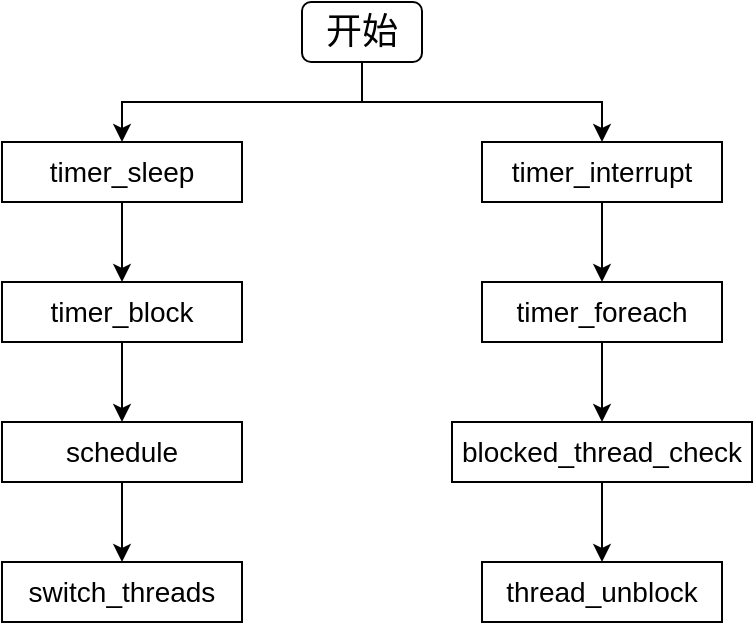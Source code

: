 <mxfile version="13.3.9" type="device"><diagram id="DOc6wN54-2_qpAtEnEe9" name="第 1 页"><mxGraphModel dx="4338" dy="607" grid="1" gridSize="10" guides="1" tooltips="1" connect="1" arrows="1" fold="1" page="1" pageScale="1" pageWidth="3300" pageHeight="4681" math="0" shadow="0"><root><mxCell id="0"/><mxCell id="1" parent="0"/><mxCell id="SjsItZ2s5fckmgjOkW9m-12" style="edgeStyle=orthogonalEdgeStyle;rounded=0;orthogonalLoop=1;jettySize=auto;html=1;exitX=0.5;exitY=1;exitDx=0;exitDy=0;entryX=0.5;entryY=0;entryDx=0;entryDy=0;" edge="1" parent="1" source="SjsItZ2s5fckmgjOkW9m-2" target="SjsItZ2s5fckmgjOkW9m-4"><mxGeometry relative="1" as="geometry"/></mxCell><mxCell id="SjsItZ2s5fckmgjOkW9m-13" style="edgeStyle=orthogonalEdgeStyle;rounded=0;orthogonalLoop=1;jettySize=auto;html=1;exitX=0.5;exitY=1;exitDx=0;exitDy=0;entryX=0.5;entryY=0;entryDx=0;entryDy=0;" edge="1" parent="1" source="SjsItZ2s5fckmgjOkW9m-2" target="SjsItZ2s5fckmgjOkW9m-6"><mxGeometry relative="1" as="geometry"/></mxCell><mxCell id="SjsItZ2s5fckmgjOkW9m-2" value="&lt;font style=&quot;font-size: 18px&quot;&gt;开始&lt;/font&gt;" style="rounded=1;whiteSpace=wrap;html=1;" vertex="1" parent="1"><mxGeometry x="130" y="60" width="60" height="30" as="geometry"/></mxCell><mxCell id="SjsItZ2s5fckmgjOkW9m-14" style="edgeStyle=orthogonalEdgeStyle;rounded=0;orthogonalLoop=1;jettySize=auto;html=1;exitX=0.5;exitY=1;exitDx=0;exitDy=0;entryX=0.5;entryY=0;entryDx=0;entryDy=0;" edge="1" parent="1" source="SjsItZ2s5fckmgjOkW9m-4" target="SjsItZ2s5fckmgjOkW9m-5"><mxGeometry relative="1" as="geometry"/></mxCell><mxCell id="SjsItZ2s5fckmgjOkW9m-4" value="&lt;font style=&quot;font-size: 14px&quot;&gt;timer_sleep&lt;/font&gt;" style="rounded=0;whiteSpace=wrap;html=1;" vertex="1" parent="1"><mxGeometry x="-20" y="130" width="120" height="30" as="geometry"/></mxCell><mxCell id="SjsItZ2s5fckmgjOkW9m-17" style="edgeStyle=orthogonalEdgeStyle;rounded=0;orthogonalLoop=1;jettySize=auto;html=1;exitX=0.5;exitY=1;exitDx=0;exitDy=0;entryX=0.5;entryY=0;entryDx=0;entryDy=0;" edge="1" parent="1" source="SjsItZ2s5fckmgjOkW9m-5" target="SjsItZ2s5fckmgjOkW9m-8"><mxGeometry relative="1" as="geometry"/></mxCell><mxCell id="SjsItZ2s5fckmgjOkW9m-5" value="&lt;font style=&quot;font-size: 14px&quot;&gt;timer_block&lt;/font&gt;" style="rounded=0;whiteSpace=wrap;html=1;" vertex="1" parent="1"><mxGeometry x="-20" y="200" width="120" height="30" as="geometry"/></mxCell><mxCell id="SjsItZ2s5fckmgjOkW9m-15" style="edgeStyle=orthogonalEdgeStyle;rounded=0;orthogonalLoop=1;jettySize=auto;html=1;exitX=0.5;exitY=1;exitDx=0;exitDy=0;entryX=0.5;entryY=0;entryDx=0;entryDy=0;" edge="1" parent="1" source="SjsItZ2s5fckmgjOkW9m-6" target="SjsItZ2s5fckmgjOkW9m-7"><mxGeometry relative="1" as="geometry"/></mxCell><mxCell id="SjsItZ2s5fckmgjOkW9m-6" value="&lt;font style=&quot;font-size: 14px&quot;&gt;timer_interrupt&lt;/font&gt;" style="rounded=0;whiteSpace=wrap;html=1;" vertex="1" parent="1"><mxGeometry x="220" y="130" width="120" height="30" as="geometry"/></mxCell><mxCell id="SjsItZ2s5fckmgjOkW9m-16" style="edgeStyle=orthogonalEdgeStyle;rounded=0;orthogonalLoop=1;jettySize=auto;html=1;exitX=0.5;exitY=1;exitDx=0;exitDy=0;entryX=0.5;entryY=0;entryDx=0;entryDy=0;" edge="1" parent="1" source="SjsItZ2s5fckmgjOkW9m-7" target="SjsItZ2s5fckmgjOkW9m-10"><mxGeometry relative="1" as="geometry"/></mxCell><mxCell id="SjsItZ2s5fckmgjOkW9m-7" value="&lt;font style=&quot;font-size: 14px&quot;&gt;timer_foreach&lt;/font&gt;" style="rounded=0;whiteSpace=wrap;html=1;" vertex="1" parent="1"><mxGeometry x="220" y="200" width="120" height="30" as="geometry"/></mxCell><mxCell id="SjsItZ2s5fckmgjOkW9m-18" style="edgeStyle=orthogonalEdgeStyle;rounded=0;orthogonalLoop=1;jettySize=auto;html=1;exitX=0.5;exitY=1;exitDx=0;exitDy=0;entryX=0.5;entryY=0;entryDx=0;entryDy=0;" edge="1" parent="1" source="SjsItZ2s5fckmgjOkW9m-8" target="SjsItZ2s5fckmgjOkW9m-9"><mxGeometry relative="1" as="geometry"/></mxCell><mxCell id="SjsItZ2s5fckmgjOkW9m-8" value="&lt;span style=&quot;font-size: 14px&quot;&gt;schedule&lt;/span&gt;" style="rounded=0;whiteSpace=wrap;html=1;" vertex="1" parent="1"><mxGeometry x="-20" y="270" width="120" height="30" as="geometry"/></mxCell><mxCell id="SjsItZ2s5fckmgjOkW9m-9" value="&lt;font style=&quot;font-size: 14px&quot;&gt;switch_threads&lt;/font&gt;" style="rounded=0;whiteSpace=wrap;html=1;" vertex="1" parent="1"><mxGeometry x="-20" y="340" width="120" height="30" as="geometry"/></mxCell><mxCell id="SjsItZ2s5fckmgjOkW9m-19" style="edgeStyle=orthogonalEdgeStyle;rounded=0;orthogonalLoop=1;jettySize=auto;html=1;exitX=0.5;exitY=1;exitDx=0;exitDy=0;entryX=0.5;entryY=0;entryDx=0;entryDy=0;" edge="1" parent="1" source="SjsItZ2s5fckmgjOkW9m-10" target="SjsItZ2s5fckmgjOkW9m-11"><mxGeometry relative="1" as="geometry"/></mxCell><mxCell id="SjsItZ2s5fckmgjOkW9m-10" value="&lt;span style=&quot;font-size: 14px&quot;&gt;blocked_thread_check&lt;/span&gt;" style="rounded=0;whiteSpace=wrap;html=1;" vertex="1" parent="1"><mxGeometry x="205" y="270" width="150" height="30" as="geometry"/></mxCell><mxCell id="SjsItZ2s5fckmgjOkW9m-11" value="&lt;font style=&quot;font-size: 14px&quot;&gt;thread_unblock&lt;/font&gt;" style="rounded=0;whiteSpace=wrap;html=1;" vertex="1" parent="1"><mxGeometry x="220" y="340" width="120" height="30" as="geometry"/></mxCell></root></mxGraphModel></diagram></mxfile>